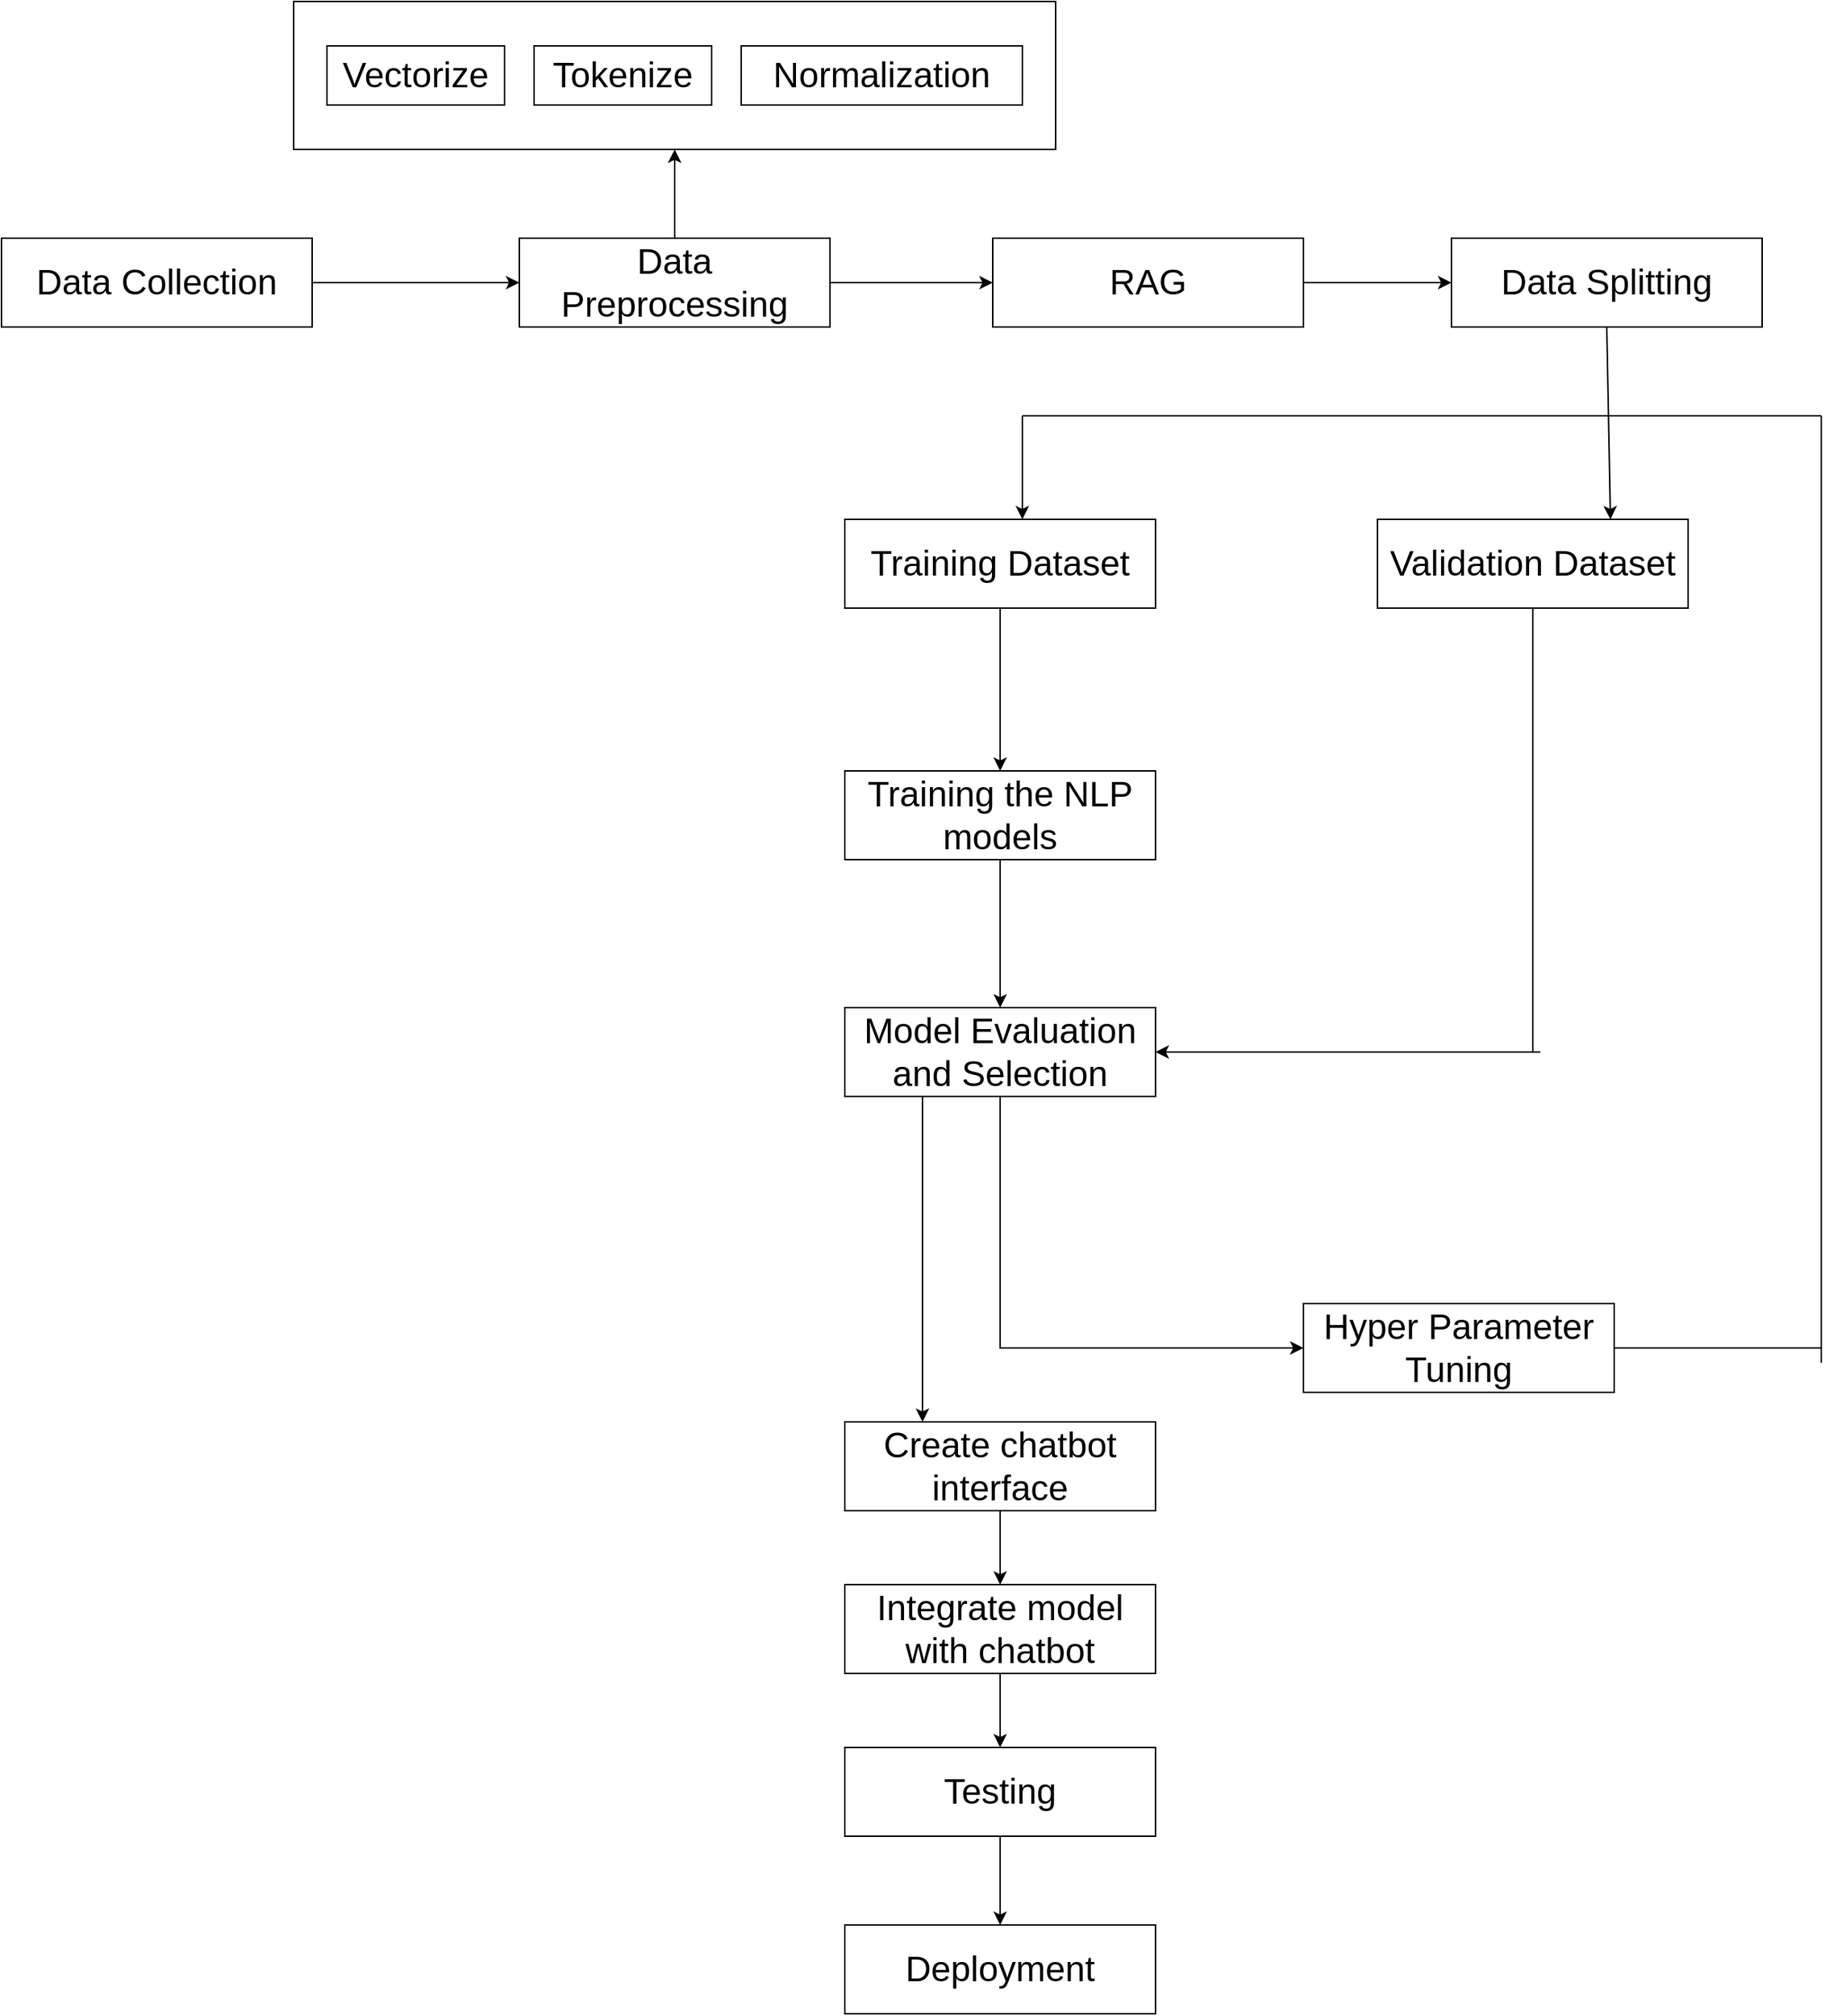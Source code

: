 <mxfile version="24.7.6">
  <diagram name="Page-1" id="edf60f1a-56cd-e834-aa8a-f176f3a09ee4">
    <mxGraphModel dx="3440" dy="1408" grid="1" gridSize="10" guides="1" tooltips="1" connect="1" arrows="1" fold="1" page="1" pageScale="1" pageWidth="1100" pageHeight="850" background="none" math="0" shadow="0">
      <root>
        <mxCell id="0" />
        <mxCell id="1" parent="0" />
        <mxCell id="noG9mjy7k5Ba110rl9jg-1" value="&lt;font style=&quot;font-size: 24px;&quot;&gt;Data Collection&lt;/font&gt;" style="rounded=0;whiteSpace=wrap;html=1;" parent="1" vertex="1">
          <mxGeometry x="-220" y="190" width="210" height="60" as="geometry" />
        </mxCell>
        <mxCell id="noG9mjy7k5Ba110rl9jg-2" value="&lt;font style=&quot;font-size: 24px;&quot;&gt;Data Preprocessing&lt;/font&gt;" style="rounded=0;whiteSpace=wrap;html=1;" parent="1" vertex="1">
          <mxGeometry x="130" y="190" width="210" height="60" as="geometry" />
        </mxCell>
        <mxCell id="noG9mjy7k5Ba110rl9jg-3" value="&lt;font style=&quot;font-size: 24px;&quot;&gt;Data Splitting&lt;/font&gt;" style="rounded=0;whiteSpace=wrap;html=1;" parent="1" vertex="1">
          <mxGeometry x="760" y="190" width="210" height="60" as="geometry" />
        </mxCell>
        <mxCell id="noG9mjy7k5Ba110rl9jg-4" value="&lt;font style=&quot;font-size: 24px;&quot;&gt;Training Dataset&lt;/font&gt;" style="rounded=0;whiteSpace=wrap;html=1;" parent="1" vertex="1">
          <mxGeometry x="350" y="380" width="210" height="60" as="geometry" />
        </mxCell>
        <mxCell id="noG9mjy7k5Ba110rl9jg-5" value="&lt;font style=&quot;font-size: 24px;&quot;&gt;Validation Dataset&lt;/font&gt;" style="rounded=0;whiteSpace=wrap;html=1;" parent="1" vertex="1">
          <mxGeometry x="710" y="380" width="210" height="60" as="geometry" />
        </mxCell>
        <mxCell id="noG9mjy7k5Ba110rl9jg-6" value="&lt;font style=&quot;font-size: 24px;&quot;&gt;Training the NLP models&lt;/font&gt;" style="rounded=0;whiteSpace=wrap;html=1;" parent="1" vertex="1">
          <mxGeometry x="350" y="550" width="210" height="60" as="geometry" />
        </mxCell>
        <mxCell id="noG9mjy7k5Ba110rl9jg-26" style="edgeStyle=orthogonalEdgeStyle;rounded=0;orthogonalLoop=1;jettySize=auto;html=1;exitX=0.5;exitY=1;exitDx=0;exitDy=0;entryX=0;entryY=0.5;entryDx=0;entryDy=0;" parent="1" source="noG9mjy7k5Ba110rl9jg-7" target="noG9mjy7k5Ba110rl9jg-18" edge="1">
          <mxGeometry relative="1" as="geometry">
            <mxPoint x="456" y="950" as="targetPoint" />
          </mxGeometry>
        </mxCell>
        <mxCell id="noG9mjy7k5Ba110rl9jg-7" value="&lt;font style=&quot;font-size: 24px;&quot;&gt;Model Evaluation and Selection&lt;/font&gt;" style="rounded=0;whiteSpace=wrap;html=1;" parent="1" vertex="1">
          <mxGeometry x="350" y="710" width="210" height="60" as="geometry" />
        </mxCell>
        <mxCell id="noG9mjy7k5Ba110rl9jg-8" value="" style="endArrow=classic;html=1;rounded=0;exitX=1;exitY=0.5;exitDx=0;exitDy=0;entryX=0;entryY=0.5;entryDx=0;entryDy=0;" parent="1" source="noG9mjy7k5Ba110rl9jg-1" target="noG9mjy7k5Ba110rl9jg-2" edge="1">
          <mxGeometry width="50" height="50" relative="1" as="geometry">
            <mxPoint x="310" y="460" as="sourcePoint" />
            <mxPoint x="360" y="410" as="targetPoint" />
          </mxGeometry>
        </mxCell>
        <mxCell id="noG9mjy7k5Ba110rl9jg-9" value="" style="endArrow=classic;html=1;rounded=0;exitX=1;exitY=0.5;exitDx=0;exitDy=0;entryX=0;entryY=0.5;entryDx=0;entryDy=0;" parent="1" source="noG9mjy7k5Ba110rl9jg-2" target="HYVIUJdoedd1jm_c8L_Y-1" edge="1">
          <mxGeometry width="50" height="50" relative="1" as="geometry">
            <mxPoint x="610" y="230" as="sourcePoint" />
            <mxPoint x="430" y="220" as="targetPoint" />
          </mxGeometry>
        </mxCell>
        <mxCell id="noG9mjy7k5Ba110rl9jg-10" value="" style="endArrow=classic;html=1;rounded=0;exitX=0.5;exitY=1;exitDx=0;exitDy=0;entryX=0.75;entryY=0;entryDx=0;entryDy=0;" parent="1" source="noG9mjy7k5Ba110rl9jg-3" target="noG9mjy7k5Ba110rl9jg-5" edge="1">
          <mxGeometry width="50" height="50" relative="1" as="geometry">
            <mxPoint x="620" y="230" as="sourcePoint" />
            <mxPoint x="770" y="230" as="targetPoint" />
          </mxGeometry>
        </mxCell>
        <mxCell id="noG9mjy7k5Ba110rl9jg-12" value="" style="endArrow=none;html=1;rounded=0;" parent="1" edge="1">
          <mxGeometry width="50" height="50" relative="1" as="geometry">
            <mxPoint x="470" y="310" as="sourcePoint" />
            <mxPoint x="870" y="310" as="targetPoint" />
          </mxGeometry>
        </mxCell>
        <mxCell id="noG9mjy7k5Ba110rl9jg-13" value="" style="endArrow=classic;html=1;rounded=0;" parent="1" edge="1">
          <mxGeometry width="50" height="50" relative="1" as="geometry">
            <mxPoint x="470" y="310" as="sourcePoint" />
            <mxPoint x="470" y="380" as="targetPoint" />
          </mxGeometry>
        </mxCell>
        <mxCell id="noG9mjy7k5Ba110rl9jg-14" value="" style="endArrow=classic;html=1;rounded=0;exitX=0.5;exitY=1;exitDx=0;exitDy=0;entryX=0.5;entryY=0;entryDx=0;entryDy=0;" parent="1" source="noG9mjy7k5Ba110rl9jg-4" target="noG9mjy7k5Ba110rl9jg-6" edge="1">
          <mxGeometry width="50" height="50" relative="1" as="geometry">
            <mxPoint x="480" y="320" as="sourcePoint" />
            <mxPoint x="480" y="390" as="targetPoint" />
          </mxGeometry>
        </mxCell>
        <mxCell id="noG9mjy7k5Ba110rl9jg-15" value="" style="endArrow=classic;html=1;rounded=0;exitX=0.5;exitY=1;exitDx=0;exitDy=0;entryX=0.5;entryY=0;entryDx=0;entryDy=0;" parent="1" source="noG9mjy7k5Ba110rl9jg-6" target="noG9mjy7k5Ba110rl9jg-7" edge="1">
          <mxGeometry width="50" height="50" relative="1" as="geometry">
            <mxPoint x="465" y="450" as="sourcePoint" />
            <mxPoint x="465" y="560" as="targetPoint" />
          </mxGeometry>
        </mxCell>
        <mxCell id="noG9mjy7k5Ba110rl9jg-16" value="" style="endArrow=none;html=1;rounded=0;entryX=0.5;entryY=1;entryDx=0;entryDy=0;" parent="1" target="noG9mjy7k5Ba110rl9jg-5" edge="1">
          <mxGeometry width="50" height="50" relative="1" as="geometry">
            <mxPoint x="815" y="740" as="sourcePoint" />
            <mxPoint x="360" y="550" as="targetPoint" />
          </mxGeometry>
        </mxCell>
        <mxCell id="noG9mjy7k5Ba110rl9jg-17" value="" style="endArrow=classic;html=1;rounded=0;entryX=1;entryY=0.5;entryDx=0;entryDy=0;" parent="1" target="noG9mjy7k5Ba110rl9jg-7" edge="1">
          <mxGeometry width="50" height="50" relative="1" as="geometry">
            <mxPoint x="820" y="740" as="sourcePoint" />
            <mxPoint x="720" y="770" as="targetPoint" />
          </mxGeometry>
        </mxCell>
        <mxCell id="noG9mjy7k5Ba110rl9jg-18" value="&lt;font style=&quot;font-size: 24px;&quot;&gt;Hyper Parameter Tuning&lt;/font&gt;" style="rounded=0;whiteSpace=wrap;html=1;" parent="1" vertex="1">
          <mxGeometry x="660" y="910" width="210" height="60" as="geometry" />
        </mxCell>
        <mxCell id="noG9mjy7k5Ba110rl9jg-36" value="" style="endArrow=none;html=1;rounded=0;exitX=1;exitY=0.5;exitDx=0;exitDy=0;" parent="1" source="noG9mjy7k5Ba110rl9jg-18" edge="1">
          <mxGeometry width="50" height="50" relative="1" as="geometry">
            <mxPoint x="780" y="600" as="sourcePoint" />
            <mxPoint x="1010" y="940" as="targetPoint" />
          </mxGeometry>
        </mxCell>
        <mxCell id="noG9mjy7k5Ba110rl9jg-37" value="" style="endArrow=none;html=1;rounded=0;" parent="1" edge="1">
          <mxGeometry width="50" height="50" relative="1" as="geometry">
            <mxPoint x="1010" y="950" as="sourcePoint" />
            <mxPoint x="1010" y="310" as="targetPoint" />
          </mxGeometry>
        </mxCell>
        <mxCell id="noG9mjy7k5Ba110rl9jg-38" value="" style="endArrow=none;html=1;rounded=0;" parent="1" edge="1">
          <mxGeometry width="50" height="50" relative="1" as="geometry">
            <mxPoint x="870" y="310" as="sourcePoint" />
            <mxPoint x="1010" y="310" as="targetPoint" />
          </mxGeometry>
        </mxCell>
        <mxCell id="noG9mjy7k5Ba110rl9jg-47" value="" style="rounded=0;whiteSpace=wrap;html=1;" parent="1" vertex="1">
          <mxGeometry x="-22.5" y="30" width="515" height="100" as="geometry" />
        </mxCell>
        <mxCell id="noG9mjy7k5Ba110rl9jg-39" value="&lt;font style=&quot;font-size: 24px;&quot;&gt;Vectorize&lt;/font&gt;" style="rounded=0;whiteSpace=wrap;html=1;" parent="1" vertex="1">
          <mxGeometry y="60" width="120" height="40" as="geometry" />
        </mxCell>
        <mxCell id="noG9mjy7k5Ba110rl9jg-40" value="&lt;font style=&quot;font-size: 24px;&quot;&gt;Tokenize&lt;/font&gt;" style="rounded=0;whiteSpace=wrap;html=1;" parent="1" vertex="1">
          <mxGeometry x="140" y="60" width="120" height="40" as="geometry" />
        </mxCell>
        <mxCell id="noG9mjy7k5Ba110rl9jg-49" value="" style="endArrow=classic;html=1;rounded=0;exitX=0.5;exitY=0;exitDx=0;exitDy=0;entryX=0.5;entryY=1;entryDx=0;entryDy=0;" parent="1" source="noG9mjy7k5Ba110rl9jg-2" target="noG9mjy7k5Ba110rl9jg-47" edge="1">
          <mxGeometry width="50" height="50" relative="1" as="geometry">
            <mxPoint x="780" y="160" as="sourcePoint" />
            <mxPoint x="830" y="110" as="targetPoint" />
          </mxGeometry>
        </mxCell>
        <mxCell id="noG9mjy7k5Ba110rl9jg-50" value="&lt;font style=&quot;font-size: 24px;&quot;&gt;Create chatbot interface&lt;/font&gt;" style="rounded=0;whiteSpace=wrap;html=1;" parent="1" vertex="1">
          <mxGeometry x="350" y="990" width="210" height="60" as="geometry" />
        </mxCell>
        <mxCell id="noG9mjy7k5Ba110rl9jg-51" value="&lt;font style=&quot;font-size: 24px;&quot;&gt;Integrate model with chatbot&lt;/font&gt;" style="rounded=0;whiteSpace=wrap;html=1;" parent="1" vertex="1">
          <mxGeometry x="350" y="1100" width="210" height="60" as="geometry" />
        </mxCell>
        <mxCell id="noG9mjy7k5Ba110rl9jg-52" value="&lt;font style=&quot;font-size: 24px;&quot;&gt;Testing&lt;/font&gt;" style="rounded=0;whiteSpace=wrap;html=1;" parent="1" vertex="1">
          <mxGeometry x="350" y="1210" width="210" height="60" as="geometry" />
        </mxCell>
        <mxCell id="noG9mjy7k5Ba110rl9jg-53" value="&lt;font style=&quot;font-size: 24px;&quot;&gt;Deployment&lt;/font&gt;" style="rounded=0;whiteSpace=wrap;html=1;" parent="1" vertex="1">
          <mxGeometry x="350" y="1330" width="210" height="60" as="geometry" />
        </mxCell>
        <mxCell id="noG9mjy7k5Ba110rl9jg-54" value="" style="endArrow=classic;html=1;rounded=0;exitX=0.25;exitY=1;exitDx=0;exitDy=0;entryX=0.25;entryY=0;entryDx=0;entryDy=0;" parent="1" source="noG9mjy7k5Ba110rl9jg-7" target="noG9mjy7k5Ba110rl9jg-50" edge="1">
          <mxGeometry width="50" height="50" relative="1" as="geometry">
            <mxPoint x="780" y="600" as="sourcePoint" />
            <mxPoint x="830" y="550" as="targetPoint" />
          </mxGeometry>
        </mxCell>
        <mxCell id="noG9mjy7k5Ba110rl9jg-55" value="" style="endArrow=classic;html=1;rounded=0;exitX=0.5;exitY=1;exitDx=0;exitDy=0;entryX=0.5;entryY=0;entryDx=0;entryDy=0;" parent="1" source="noG9mjy7k5Ba110rl9jg-50" target="noG9mjy7k5Ba110rl9jg-51" edge="1">
          <mxGeometry width="50" height="50" relative="1" as="geometry">
            <mxPoint x="413" y="780" as="sourcePoint" />
            <mxPoint x="413" y="1000" as="targetPoint" />
          </mxGeometry>
        </mxCell>
        <mxCell id="noG9mjy7k5Ba110rl9jg-56" value="" style="endArrow=classic;html=1;rounded=0;exitX=0.5;exitY=1;exitDx=0;exitDy=0;entryX=0.5;entryY=0;entryDx=0;entryDy=0;" parent="1" source="noG9mjy7k5Ba110rl9jg-51" target="noG9mjy7k5Ba110rl9jg-52" edge="1">
          <mxGeometry width="50" height="50" relative="1" as="geometry">
            <mxPoint x="465" y="1060" as="sourcePoint" />
            <mxPoint x="465" y="1110" as="targetPoint" />
          </mxGeometry>
        </mxCell>
        <mxCell id="noG9mjy7k5Ba110rl9jg-57" value="" style="endArrow=classic;html=1;rounded=0;exitX=0.5;exitY=1;exitDx=0;exitDy=0;entryX=0.5;entryY=0;entryDx=0;entryDy=0;" parent="1" source="noG9mjy7k5Ba110rl9jg-52" target="noG9mjy7k5Ba110rl9jg-53" edge="1">
          <mxGeometry width="50" height="50" relative="1" as="geometry">
            <mxPoint x="465" y="1170" as="sourcePoint" />
            <mxPoint x="465" y="1220" as="targetPoint" />
          </mxGeometry>
        </mxCell>
        <mxCell id="HYVIUJdoedd1jm_c8L_Y-1" value="&lt;font style=&quot;font-size: 24px;&quot;&gt;RAG&lt;/font&gt;" style="rounded=0;whiteSpace=wrap;html=1;" vertex="1" parent="1">
          <mxGeometry x="450" y="190" width="210" height="60" as="geometry" />
        </mxCell>
        <mxCell id="HYVIUJdoedd1jm_c8L_Y-2" value="" style="endArrow=classic;html=1;rounded=0;exitX=1;exitY=0.5;exitDx=0;exitDy=0;entryX=0;entryY=0.5;entryDx=0;entryDy=0;" edge="1" parent="1" source="HYVIUJdoedd1jm_c8L_Y-1" target="noG9mjy7k5Ba110rl9jg-3">
          <mxGeometry width="50" height="50" relative="1" as="geometry">
            <mxPoint x="350" y="230" as="sourcePoint" />
            <mxPoint x="460" y="230" as="targetPoint" />
          </mxGeometry>
        </mxCell>
        <mxCell id="HYVIUJdoedd1jm_c8L_Y-3" value="&lt;font style=&quot;font-size: 24px;&quot;&gt;Normalization&lt;/font&gt;" style="rounded=0;whiteSpace=wrap;html=1;" vertex="1" parent="1">
          <mxGeometry x="280" y="60" width="190" height="40" as="geometry" />
        </mxCell>
      </root>
    </mxGraphModel>
  </diagram>
</mxfile>
